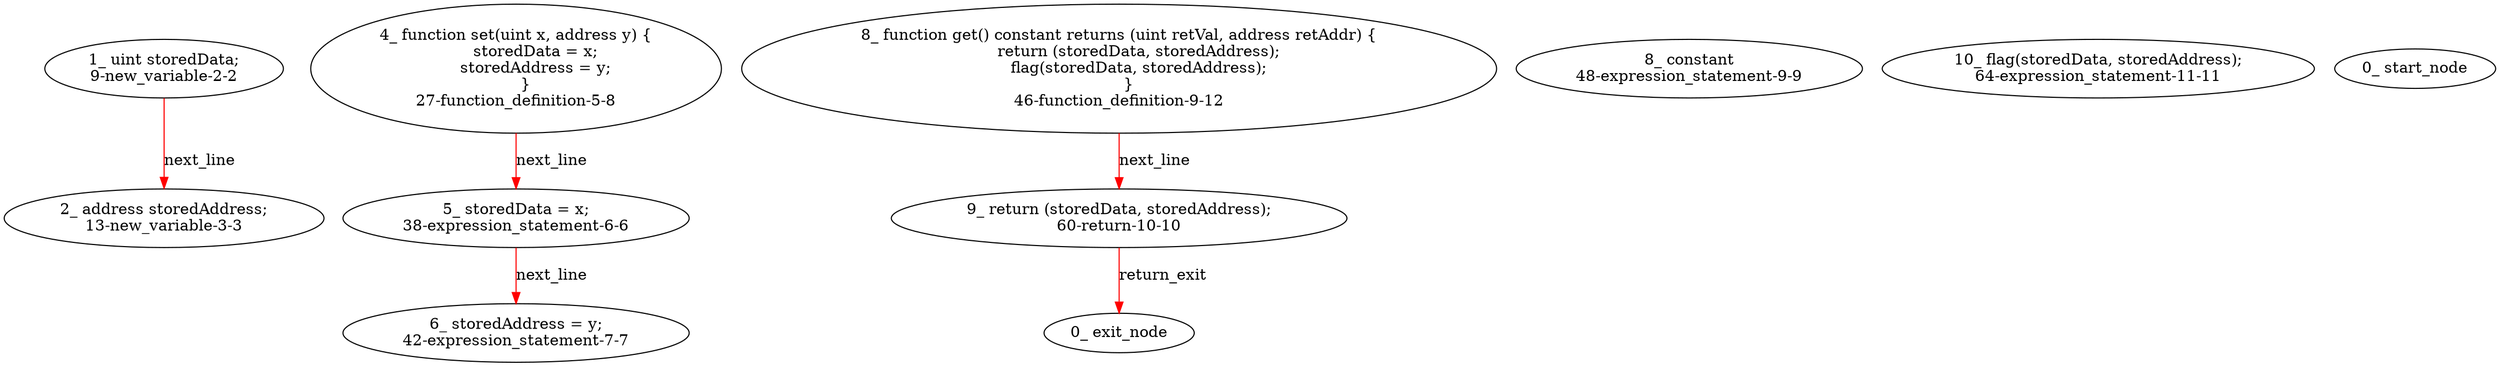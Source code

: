 digraph  {
9 [label="1_ uint storedData;\n9-new_variable-2-2", method="", type_label=new_variable];
13 [label="2_ address storedAddress;\n13-new_variable-3-3", method="", type_label=new_variable];
27 [label="4_ function set(uint x, address y) {\n        storedData = x;\n        storedAddress = y;\n    }\n27-function_definition-5-8", method="set(uint x,address y)", type_label=function_definition];
38 [label="5_ storedData = x;\n38-expression_statement-6-6", method="set(uint x,address y)", type_label=expression_statement];
42 [label="6_ storedAddress = y;\n42-expression_statement-7-7", method="set(uint x,address y)", type_label=expression_statement];
46 [label="8_ function get() constant returns (uint retVal, address retAddr) {\n        return (storedData, storedAddress);\n        flag(storedData, storedAddress);\n    }\n46-function_definition-9-12", method="get()", type_label=function_definition];
48 [label="8_ constant\n48-expression_statement-9-9", method="get()", type_label=expression_statement];
60 [label="9_ return (storedData, storedAddress);\n60-return-10-10", method="get()", type_label=return];
64 [label="10_ flag(storedData, storedAddress);\n64-expression_statement-11-11", method="get()", type_label=expression_statement];
1 [label="0_ start_node", method="", type_label=start];
2 [label="0_ exit_node", method="", type_label=exit];
9 -> 13  [color=red, controlflow_type=next_line, edge_type=CFG_edge, key=0, label=next_line];
27 -> 38  [color=red, controlflow_type=next_line, edge_type=CFG_edge, key=0, label=next_line];
38 -> 42  [color=red, controlflow_type=next_line, edge_type=CFG_edge, key=0, label=next_line];
46 -> 60  [color=red, controlflow_type=next_line, edge_type=CFG_edge, key=0, label=next_line];
60 -> 2  [color=red, controlflow_type=return_exit, edge_type=CFG_edge, key=0, label=return_exit];
}
